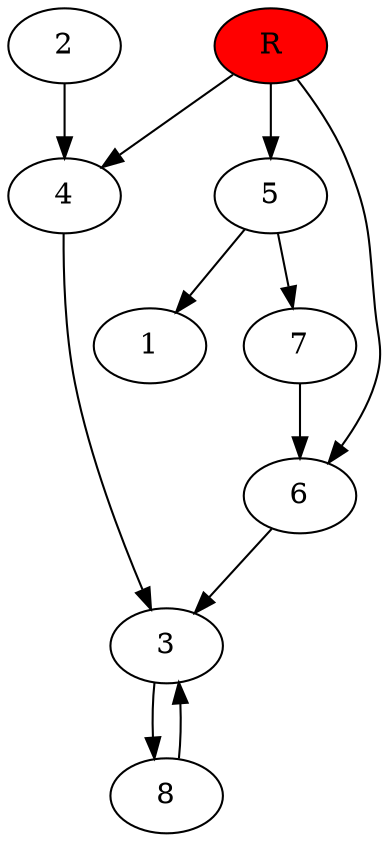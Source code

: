 digraph prb40288 {
	1
	2
	3
	4
	5
	6
	7
	8
	R [fillcolor="#ff0000" style=filled]
	2 -> 4
	3 -> 8
	4 -> 3
	5 -> 1
	5 -> 7
	6 -> 3
	7 -> 6
	8 -> 3
	R -> 4
	R -> 5
	R -> 6
}
